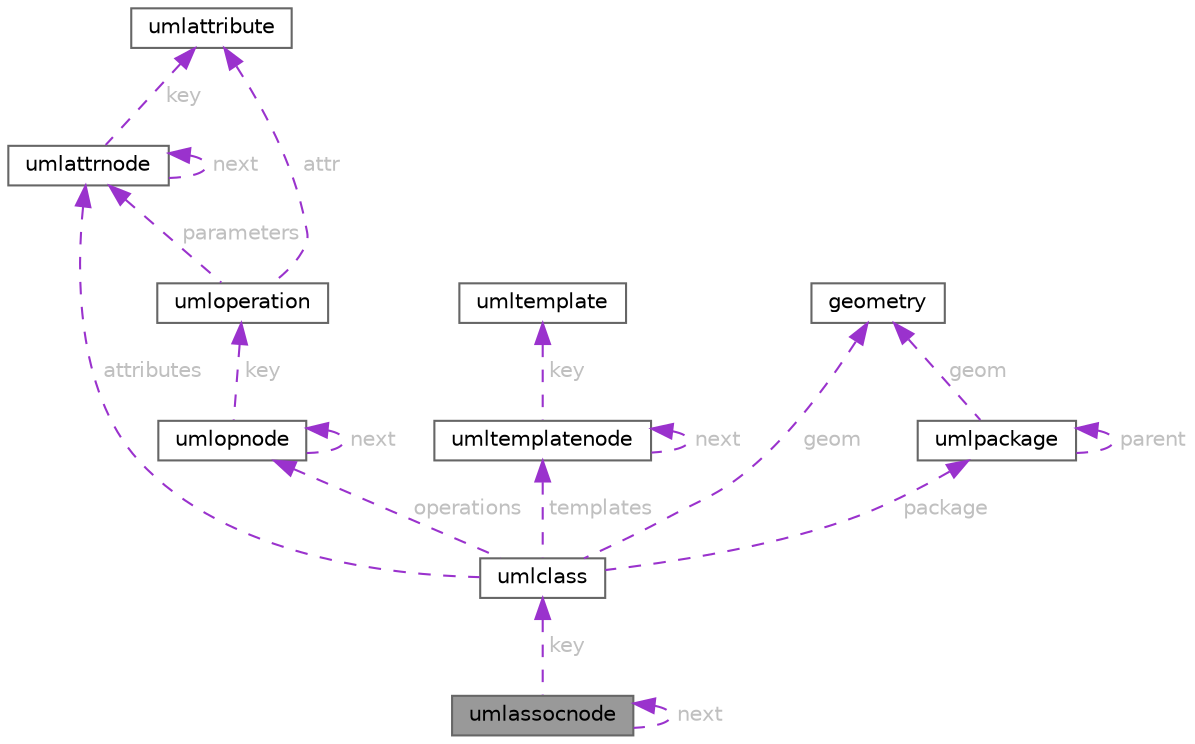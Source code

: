digraph "umlassocnode"
{
 // LATEX_PDF_SIZE
  bgcolor="transparent";
  edge [fontname=Helvetica,fontsize=10,labelfontname=Helvetica,labelfontsize=10];
  node [fontname=Helvetica,fontsize=10,shape=box,height=0.2,width=0.4];
  Node1 [label="umlassocnode",height=0.2,width=0.4,color="gray40", fillcolor="grey60", style="filled", fontcolor="black",tooltip=" "];
  Node2 -> Node1 [dir="back",color="darkorchid3",style="dashed",label=" key",fontcolor="grey" ];
  Node2 [label="umlclass",height=0.2,width=0.4,color="gray40", fillcolor="white", style="filled",URL="$structumlclass.html",tooltip=" "];
  Node3 -> Node2 [dir="back",color="darkorchid3",style="dashed",label=" attributes",fontcolor="grey" ];
  Node3 [label="umlattrnode",height=0.2,width=0.4,color="gray40", fillcolor="white", style="filled",URL="$structumlattrnode.html",tooltip=" "];
  Node4 -> Node3 [dir="back",color="darkorchid3",style="dashed",label=" key",fontcolor="grey" ];
  Node4 [label="umlattribute",height=0.2,width=0.4,color="gray40", fillcolor="white", style="filled",URL="$structumlattribute.html",tooltip=" "];
  Node3 -> Node3 [dir="back",color="darkorchid3",style="dashed",label=" next",fontcolor="grey" ];
  Node5 -> Node2 [dir="back",color="darkorchid3",style="dashed",label=" operations",fontcolor="grey" ];
  Node5 [label="umlopnode",height=0.2,width=0.4,color="gray40", fillcolor="white", style="filled",URL="$structumlopnode.html",tooltip=" "];
  Node6 -> Node5 [dir="back",color="darkorchid3",style="dashed",label=" key",fontcolor="grey" ];
  Node6 [label="umloperation",height=0.2,width=0.4,color="gray40", fillcolor="white", style="filled",URL="$structumloperation.html",tooltip=" "];
  Node4 -> Node6 [dir="back",color="darkorchid3",style="dashed",label=" attr",fontcolor="grey" ];
  Node3 -> Node6 [dir="back",color="darkorchid3",style="dashed",label=" parameters",fontcolor="grey" ];
  Node5 -> Node5 [dir="back",color="darkorchid3",style="dashed",label=" next",fontcolor="grey" ];
  Node7 -> Node2 [dir="back",color="darkorchid3",style="dashed",label=" templates",fontcolor="grey" ];
  Node7 [label="umltemplatenode",height=0.2,width=0.4,color="gray40", fillcolor="white", style="filled",URL="$structumltemplatenode.html",tooltip=" "];
  Node8 -> Node7 [dir="back",color="darkorchid3",style="dashed",label=" key",fontcolor="grey" ];
  Node8 [label="umltemplate",height=0.2,width=0.4,color="gray40", fillcolor="white", style="filled",URL="$structumltemplate.html",tooltip=" "];
  Node7 -> Node7 [dir="back",color="darkorchid3",style="dashed",label=" next",fontcolor="grey" ];
  Node9 -> Node2 [dir="back",color="darkorchid3",style="dashed",label=" package",fontcolor="grey" ];
  Node9 [label="umlpackage",height=0.2,width=0.4,color="gray40", fillcolor="white", style="filled",URL="$structumlpackage.html",tooltip=" "];
  Node10 -> Node9 [dir="back",color="darkorchid3",style="dashed",label=" geom",fontcolor="grey" ];
  Node10 [label="geometry",height=0.2,width=0.4,color="gray40", fillcolor="white", style="filled",URL="$structgeometry.html",tooltip=" "];
  Node9 -> Node9 [dir="back",color="darkorchid3",style="dashed",label=" parent",fontcolor="grey" ];
  Node10 -> Node2 [dir="back",color="darkorchid3",style="dashed",label=" geom",fontcolor="grey" ];
  Node1 -> Node1 [dir="back",color="darkorchid3",style="dashed",label=" next",fontcolor="grey" ];
}

